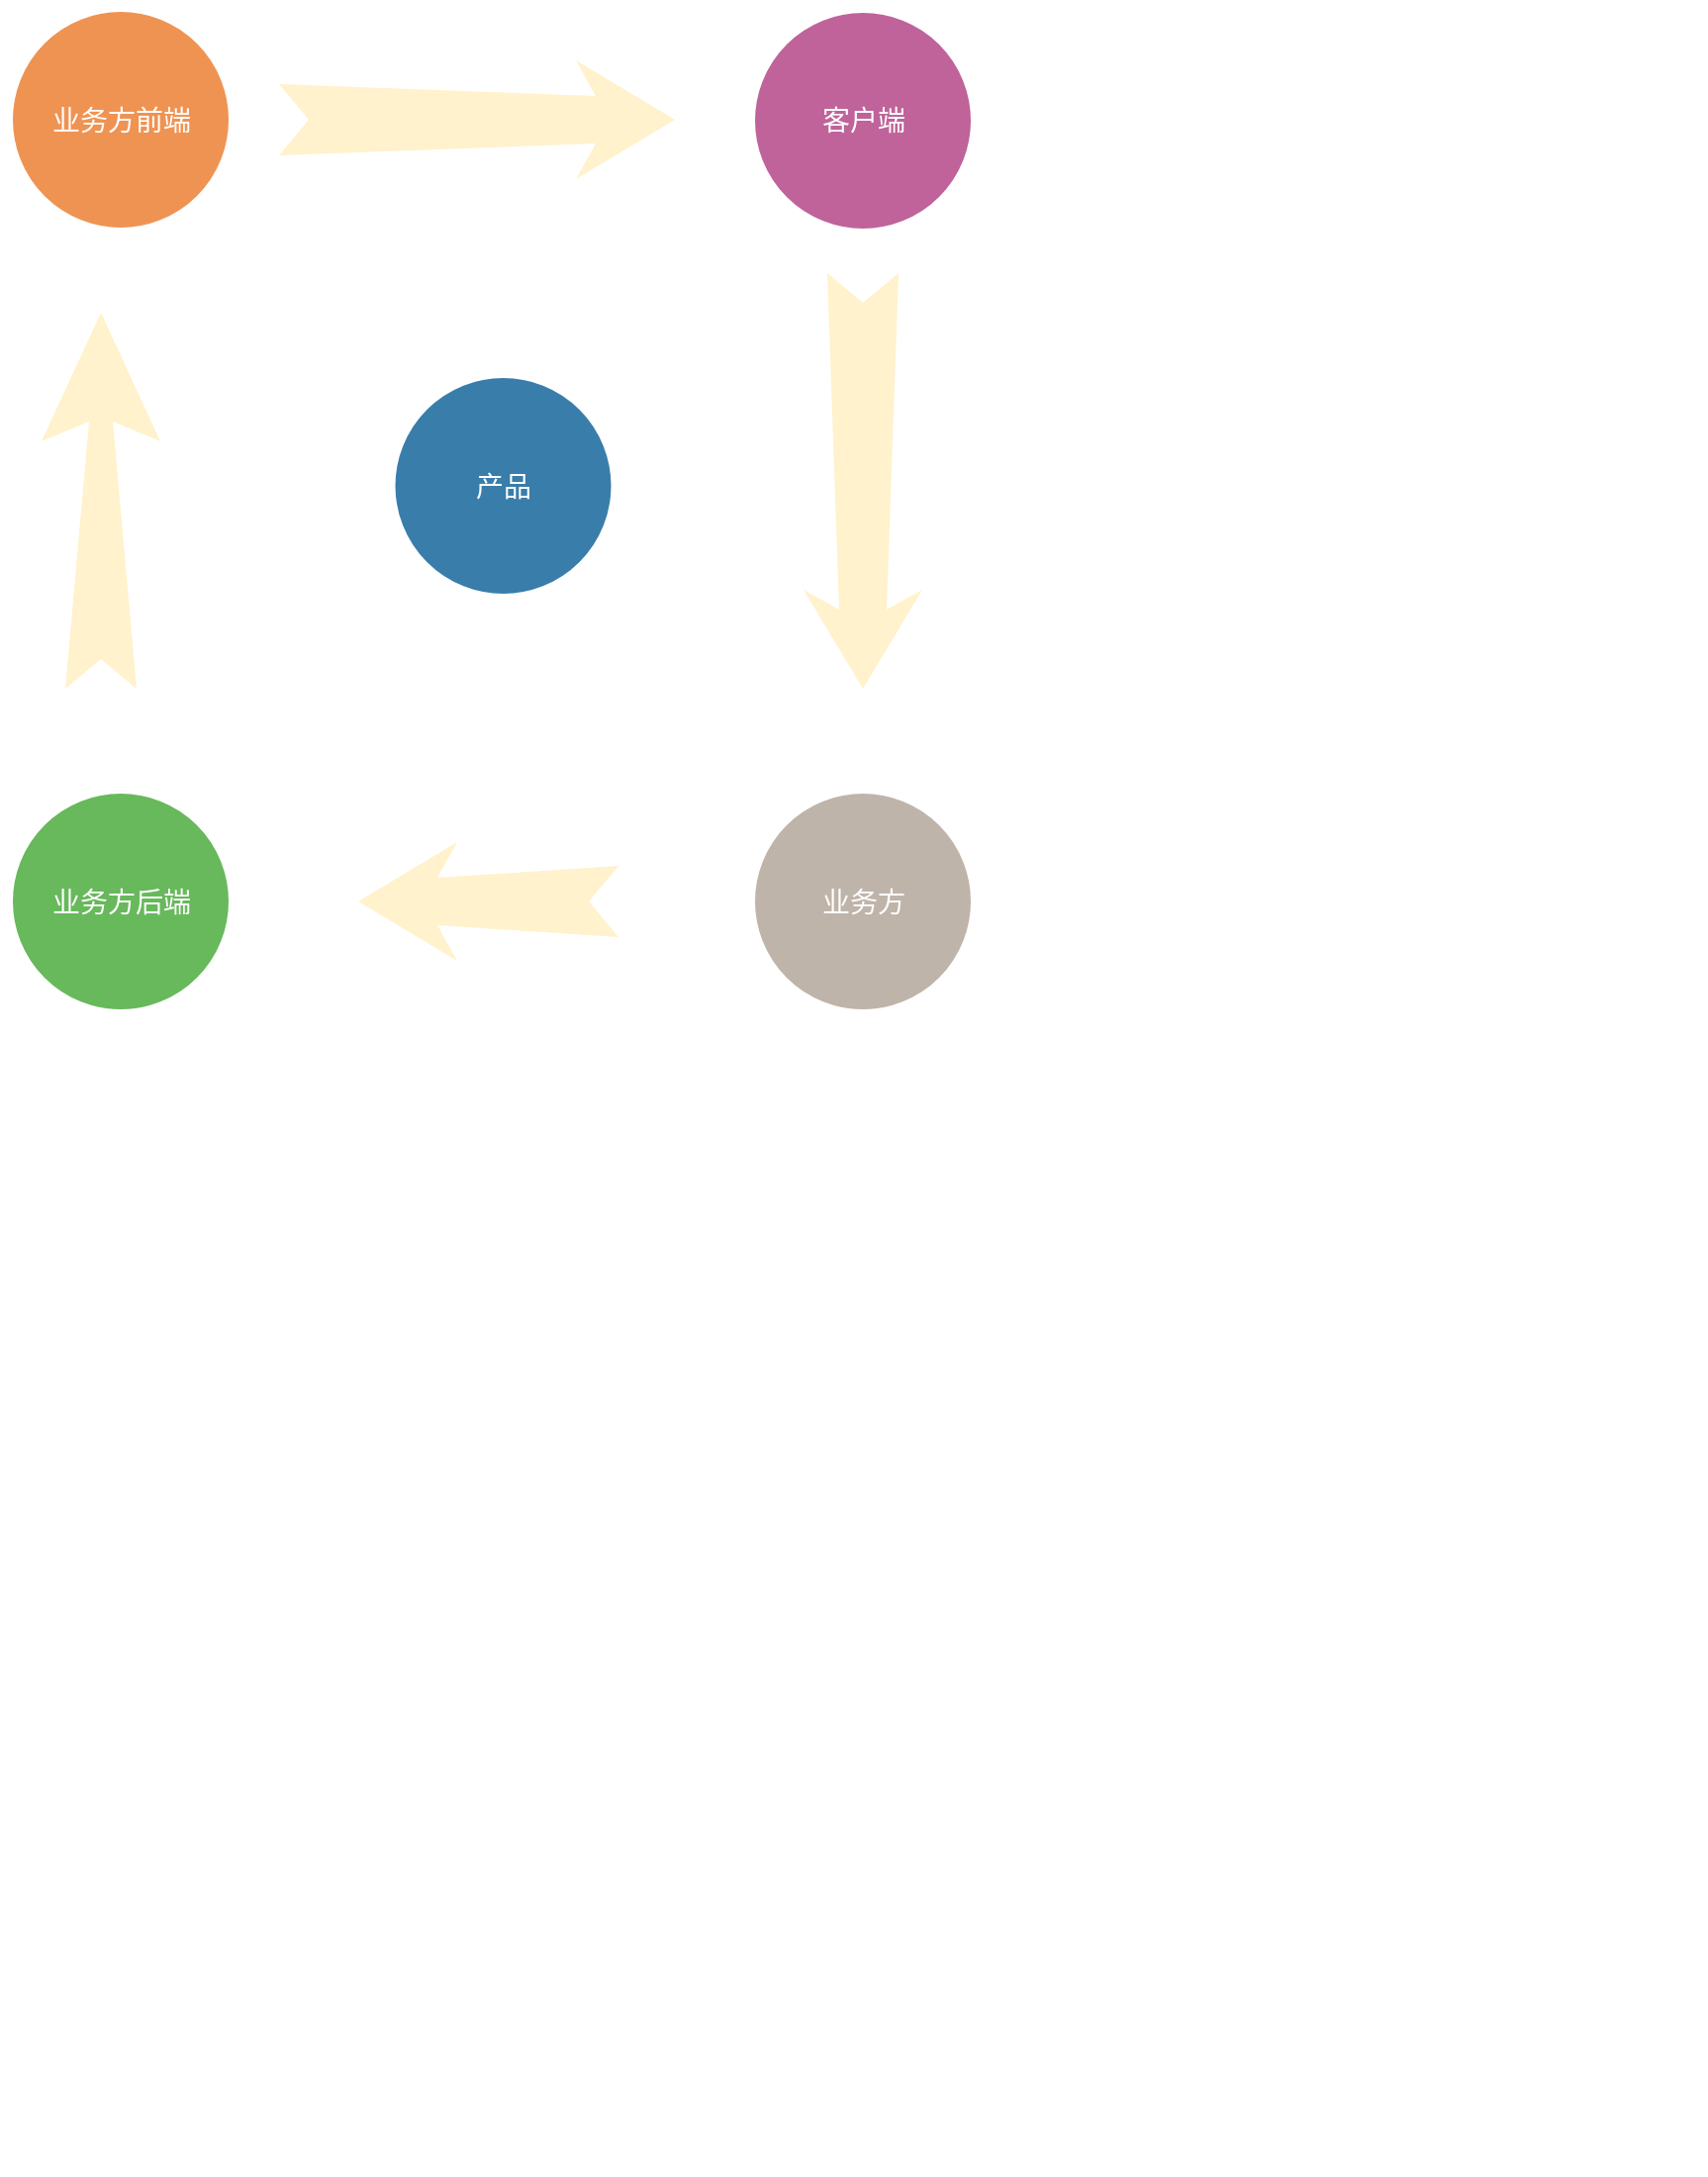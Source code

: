 <mxfile version="13.8.2" type="github">
  <diagram name="Page-1" id="12e1b939-464a-85fe-373e-61e167be1490">
    <mxGraphModel dx="1422" dy="762" grid="1" gridSize="10" guides="1" tooltips="1" connect="1" arrows="1" fold="1" page="1" pageScale="1.5" pageWidth="1169" pageHeight="826" background="#ffffff" math="0" shadow="0">
      <root>
        <mxCell id="0" />
        <mxCell id="1" parent="0" />
        <mxCell id="60da8b9f42644d3a-6" value="" style="line;strokeWidth=2;html=1;rounded=0;shadow=0;fontSize=27;align=center;fillColor=none;strokeColor=#FFFFFF;" parent="1" vertex="1">
          <mxGeometry x="1130" y="1590" width="240" height="10" as="geometry" />
        </mxCell>
        <mxCell id="60da8b9f42644d3a-29" value="业务方前端" style="ellipse;whiteSpace=wrap;html=1;rounded=0;shadow=0;strokeWidth=6;fontSize=14;align=center;fillColor=#EF9353;strokeColor=#FFFFFF;fontColor=#FFFFFF;" parent="1" vertex="1">
          <mxGeometry x="512.5" y="505" width="115" height="115" as="geometry" />
        </mxCell>
        <mxCell id="60da8b9f42644d3a-23" value="" style="html=1;shadow=0;dashed=0;align=center;verticalAlign=middle;shape=mxgraph.arrows2.stylisedArrow;dy=0.6;dx=40;notch=15;feather=0.4;rounded=0;strokeWidth=1;fontSize=27;strokeColor=none;fillColor=#fff2cc;" parent="1" vertex="1">
          <mxGeometry x="650" y="532.5" width="200" height="60" as="geometry" />
        </mxCell>
        <mxCell id="60da8b9f42644d3a-8" value="业务方" style="ellipse;whiteSpace=wrap;html=1;rounded=0;shadow=0;strokeWidth=6;fontSize=14;align=center;fillColor=#BFB4A9;strokeColor=#FFFFFF;fontColor=#FFFFFF;" parent="1" vertex="1">
          <mxGeometry x="887.5" y="900" width="115" height="115" as="geometry" />
        </mxCell>
        <mxCell id="60da8b9f42644d3a-9" value="" style="html=1;shadow=0;dashed=0;align=center;verticalAlign=middle;shape=mxgraph.arrows2.stylisedArrow;dy=0.8;dx=55;notch=15;feather=0.4;rounded=0;strokeWidth=1;fontSize=27;strokeColor=none;fillColor=#fff2cc;direction=north;" parent="1" vertex="1">
          <mxGeometry x="530" y="660" width="60" height="190" as="geometry" />
        </mxCell>
        <mxCell id="60da8b9f42644d3a-21" value="" style="line;strokeWidth=2;html=1;rounded=0;shadow=0;fontSize=27;align=center;fillColor=none;strokeColor=#FFFFFF;" parent="1" vertex="1">
          <mxGeometry x="607.5" y="840" width="240" height="10" as="geometry" />
        </mxCell>
        <mxCell id="60da8b9f42644d3a-22" value="产品" style="ellipse;whiteSpace=wrap;html=1;rounded=0;shadow=0;strokeWidth=6;fontSize=14;align=center;fillColor=#397DAA;strokeColor=#FFFFFF;fontColor=#FFFFFF;" parent="1" vertex="1">
          <mxGeometry x="705.75" y="690" width="115" height="115" as="geometry" />
        </mxCell>
        <mxCell id="60da8b9f42644d3a-28" value="" style="line;strokeWidth=2;html=1;rounded=0;shadow=0;fontSize=27;align=center;fillColor=none;strokeColor=#FFFFFF;" parent="1" vertex="1">
          <mxGeometry x="887.5" y="840" width="240" height="10" as="geometry" />
        </mxCell>
        <mxCell id="60da8b9f42644d3a-36" value="业务方后端" style="ellipse;whiteSpace=wrap;html=1;rounded=0;shadow=0;strokeWidth=6;fontSize=14;align=center;fillColor=#68B85C;strokeColor=#FFFFFF;fontColor=#FFFFFF;" parent="1" vertex="1">
          <mxGeometry x="512.5" y="900" width="115" height="115" as="geometry" />
        </mxCell>
        <mxCell id="60da8b9f42644d3a-37" value="" style="html=1;shadow=0;dashed=0;align=center;verticalAlign=middle;shape=mxgraph.arrows2.stylisedArrow;dy=0.6;dx=40;notch=15;feather=0.4;rounded=0;strokeWidth=1;fontSize=27;strokeColor=none;fillColor=#fff2cc;direction=south;" parent="1" vertex="1">
          <mxGeometry x="915" y="640" width="60" height="210" as="geometry" />
        </mxCell>
        <mxCell id="60da8b9f42644d3a-38" value="客户端" style="ellipse;whiteSpace=wrap;html=1;rounded=0;shadow=0;strokeWidth=6;fontSize=14;align=center;fillColor=#BF639A;strokeColor=#FFFFFF;fontColor=#FFFFFF;" parent="1" vertex="1">
          <mxGeometry x="887.5" y="505.5" width="115" height="115" as="geometry" />
        </mxCell>
        <mxCell id="xmdOn03fP0ANE6EndY10-13" value="" style="html=1;shadow=0;dashed=0;align=center;verticalAlign=middle;shape=mxgraph.arrows2.stylisedArrow;dy=0.6;dx=40;notch=15;feather=0.4;rounded=0;strokeWidth=1;fontSize=27;strokeColor=none;fillColor=#fff2cc;direction=west;" vertex="1" parent="1">
          <mxGeometry x="690" y="927.5" width="131.5" height="60" as="geometry" />
        </mxCell>
      </root>
    </mxGraphModel>
  </diagram>
</mxfile>
